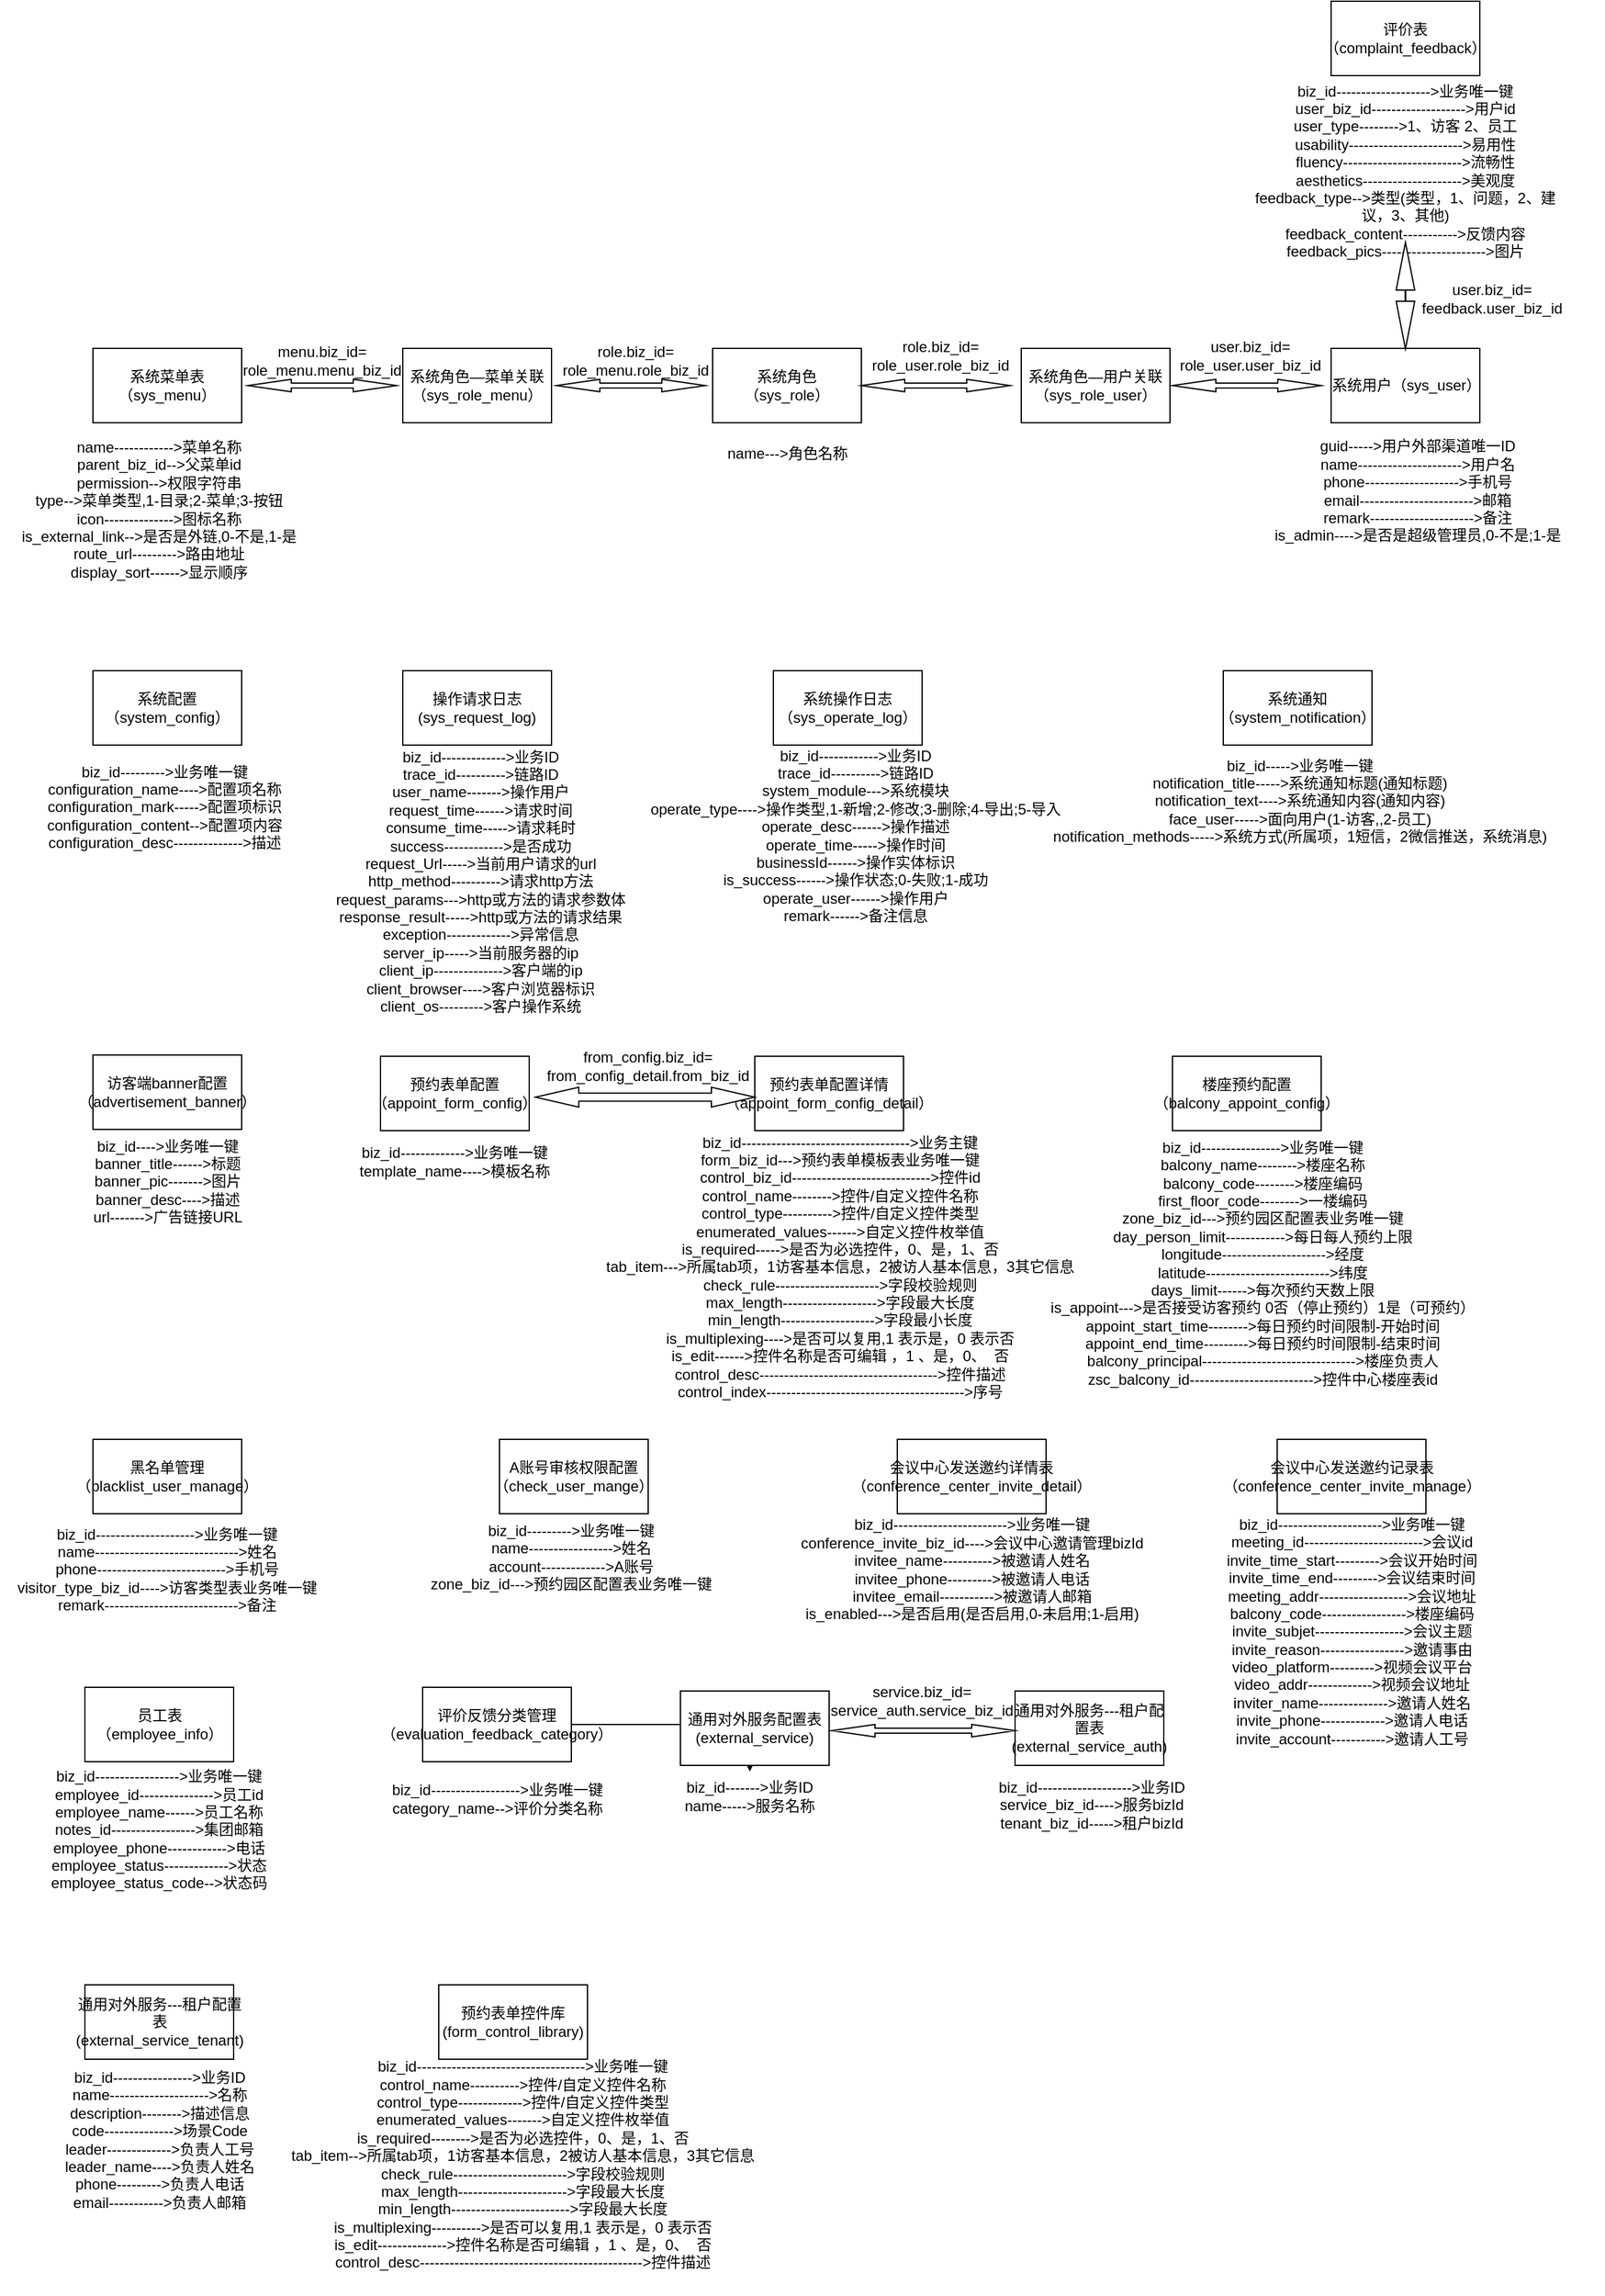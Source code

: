 <mxfile version="21.2.1" type="github">
  <diagram name="第 1 页" id="S5CsdBfcWxi_x1L4hnpd">
    <mxGraphModel dx="1621" dy="1020" grid="1" gridSize="10" guides="1" tooltips="1" connect="1" arrows="1" fold="1" page="0" pageScale="1" pageWidth="827" pageHeight="1169" math="0" shadow="0">
      <root>
        <mxCell id="0" />
        <mxCell id="1" parent="0" />
        <mxCell id="8aJ3rFpo03X7Fq3H-rf9-1" value="系统菜单表&lt;br&gt;（sys_menu）" style="rounded=0;whiteSpace=wrap;html=1;" vertex="1" parent="1">
          <mxGeometry x="-69" y="70" width="120" height="60" as="geometry" />
        </mxCell>
        <mxCell id="8aJ3rFpo03X7Fq3H-rf9-2" value="系统操作日志&lt;br&gt;（sys_operate_log）" style="rounded=0;whiteSpace=wrap;html=1;" vertex="1" parent="1">
          <mxGeometry x="480" y="330" width="120" height="60" as="geometry" />
        </mxCell>
        <mxCell id="8aJ3rFpo03X7Fq3H-rf9-3" value="操作请求日志(sys_request_log)" style="rounded=0;whiteSpace=wrap;html=1;" vertex="1" parent="1">
          <mxGeometry x="181" y="330" width="120" height="60" as="geometry" />
        </mxCell>
        <mxCell id="8aJ3rFpo03X7Fq3H-rf9-4" value="系统角色&lt;br&gt;（sys_role）" style="rounded=0;whiteSpace=wrap;html=1;" vertex="1" parent="1">
          <mxGeometry x="431" y="70" width="120" height="60" as="geometry" />
        </mxCell>
        <mxCell id="8aJ3rFpo03X7Fq3H-rf9-5" value="系统角色—菜单关联&lt;br&gt;（sys_role_menu）" style="rounded=0;whiteSpace=wrap;html=1;" vertex="1" parent="1">
          <mxGeometry x="181" y="70" width="120" height="60" as="geometry" />
        </mxCell>
        <mxCell id="8aJ3rFpo03X7Fq3H-rf9-6" value="系统角色—用户关联&lt;br&gt;（sys_role_user）" style="rounded=0;whiteSpace=wrap;html=1;" vertex="1" parent="1">
          <mxGeometry x="680" y="70" width="120" height="60" as="geometry" />
        </mxCell>
        <mxCell id="8aJ3rFpo03X7Fq3H-rf9-7" value="系统用户（sys_user）" style="rounded=0;whiteSpace=wrap;html=1;" vertex="1" parent="1">
          <mxGeometry x="930" y="70" width="120" height="60" as="geometry" />
        </mxCell>
        <mxCell id="8aJ3rFpo03X7Fq3H-rf9-8" value="系统配置&lt;br&gt;（system_config）" style="rounded=0;whiteSpace=wrap;html=1;" vertex="1" parent="1">
          <mxGeometry x="-69" y="330" width="120" height="60" as="geometry" />
        </mxCell>
        <mxCell id="8aJ3rFpo03X7Fq3H-rf9-9" value="系统通知&lt;br&gt;（system_notification）" style="rounded=0;whiteSpace=wrap;html=1;" vertex="1" parent="1">
          <mxGeometry x="843" y="330" width="120" height="60" as="geometry" />
        </mxCell>
        <mxCell id="8aJ3rFpo03X7Fq3H-rf9-10" value="" style="html=1;shadow=0;dashed=0;align=center;verticalAlign=middle;shape=mxgraph.arrows2.twoWayArrow;dy=0.6;dx=35;" vertex="1" parent="1">
          <mxGeometry x="56" y="95" width="120" height="10" as="geometry" />
        </mxCell>
        <mxCell id="8aJ3rFpo03X7Fq3H-rf9-11" value="menu.biz_id=&lt;br&gt;role_menu.menu_biz_id" style="text;strokeColor=none;align=center;fillColor=none;html=1;verticalAlign=middle;whiteSpace=wrap;rounded=0;" vertex="1" parent="1">
          <mxGeometry x="86" y="65" width="60" height="30" as="geometry" />
        </mxCell>
        <mxCell id="8aJ3rFpo03X7Fq3H-rf9-12" value="" style="html=1;shadow=0;dashed=0;align=center;verticalAlign=middle;shape=mxgraph.arrows2.twoWayArrow;dy=0.6;dx=35;" vertex="1" parent="1">
          <mxGeometry x="305" y="95" width="120" height="10" as="geometry" />
        </mxCell>
        <mxCell id="8aJ3rFpo03X7Fq3H-rf9-13" value="role.biz_id=&lt;br&gt;role_menu.role_biz_id" style="text;strokeColor=none;align=center;fillColor=none;html=1;verticalAlign=middle;whiteSpace=wrap;rounded=0;" vertex="1" parent="1">
          <mxGeometry x="339" y="65" width="60" height="30" as="geometry" />
        </mxCell>
        <mxCell id="8aJ3rFpo03X7Fq3H-rf9-14" value="" style="html=1;shadow=0;dashed=0;align=center;verticalAlign=middle;shape=mxgraph.arrows2.twoWayArrow;dy=0.6;dx=35;" vertex="1" parent="1">
          <mxGeometry x="551" y="95" width="120" height="10" as="geometry" />
        </mxCell>
        <mxCell id="8aJ3rFpo03X7Fq3H-rf9-15" value="role.biz_id=&lt;br&gt;role_user.role_biz_id" style="text;strokeColor=none;align=center;fillColor=none;html=1;verticalAlign=middle;whiteSpace=wrap;rounded=0;" vertex="1" parent="1">
          <mxGeometry x="585" y="61" width="60" height="30" as="geometry" />
        </mxCell>
        <mxCell id="8aJ3rFpo03X7Fq3H-rf9-16" value="" style="html=1;shadow=0;dashed=0;align=center;verticalAlign=middle;shape=mxgraph.arrows2.twoWayArrow;dy=0.6;dx=35;" vertex="1" parent="1">
          <mxGeometry x="802" y="95" width="120" height="10" as="geometry" />
        </mxCell>
        <mxCell id="8aJ3rFpo03X7Fq3H-rf9-17" value="user.biz_id=&lt;br&gt;role_user.user_biz_id" style="text;strokeColor=none;align=center;fillColor=none;html=1;verticalAlign=middle;whiteSpace=wrap;rounded=0;" vertex="1" parent="1">
          <mxGeometry x="835" y="61" width="60" height="30" as="geometry" />
        </mxCell>
        <mxCell id="8aJ3rFpo03X7Fq3H-rf9-19" value="name------------&amp;gt;菜单名称&lt;br&gt;parent_biz_id--&amp;gt;父菜单id&lt;br&gt;permission--&amp;gt;权限字符串&lt;br&gt;type--&amp;gt;菜单类型,1-目录;2-菜单;3-按钮&lt;br&gt;icon--------------&amp;gt;图标名称&lt;br&gt;is_external_link--&amp;gt;是否是外链,0-不是,1-是&lt;br&gt;route_url---------&amp;gt;路由地址&lt;br&gt;display_sort------&amp;gt;显示顺序" style="text;strokeColor=none;align=center;fillColor=none;html=1;verticalAlign=middle;whiteSpace=wrap;rounded=0;" vertex="1" parent="1">
          <mxGeometry x="-140" y="130" width="249" height="140" as="geometry" />
        </mxCell>
        <mxCell id="8aJ3rFpo03X7Fq3H-rf9-20" value="name---&amp;gt;角色名称" style="text;strokeColor=none;align=center;fillColor=none;html=1;verticalAlign=middle;whiteSpace=wrap;rounded=0;" vertex="1" parent="1">
          <mxGeometry x="432" y="140" width="119" height="30" as="geometry" />
        </mxCell>
        <mxCell id="8aJ3rFpo03X7Fq3H-rf9-21" value="guid-----&amp;gt;用户外部渠道唯一ID&lt;br&gt;name---------------------&amp;gt;用户名&lt;br&gt;phone-------------------&amp;gt;手机号&lt;br&gt;email-----------------------&amp;gt;邮箱&lt;br&gt;remark---------------------&amp;gt;备注&lt;br&gt;is_admin----&amp;gt;是否是超级管理员,0-不是;1-是" style="text;strokeColor=none;align=center;fillColor=none;html=1;verticalAlign=middle;whiteSpace=wrap;rounded=0;" vertex="1" parent="1">
          <mxGeometry x="860" y="120" width="280" height="130" as="geometry" />
        </mxCell>
        <mxCell id="8aJ3rFpo03X7Fq3H-rf9-22" value="biz_id---------&amp;gt;业务唯一键&lt;br&gt;configuration_name----&amp;gt;配置项名称&lt;br&gt;configuration_mark-----&amp;gt;配置项标识&lt;br&gt;configuration_content--&amp;gt;配置项内容configuration_desc--------------&amp;gt;描述" style="text;strokeColor=none;align=center;fillColor=none;html=1;verticalAlign=middle;whiteSpace=wrap;rounded=0;" vertex="1" parent="1">
          <mxGeometry x="-131" y="390" width="240" height="100" as="geometry" />
        </mxCell>
        <mxCell id="8aJ3rFpo03X7Fq3H-rf9-23" value="biz_id-------------&amp;gt;业务ID&lt;br&gt;trace_id----------&amp;gt;链路ID&lt;br&gt;user_name-------&amp;gt;操作用户&lt;br&gt;request_time------&amp;gt;请求时间&lt;br&gt;consume_time-----&amp;gt;请求耗时&lt;br&gt;success------------&amp;gt;是否成功&lt;br&gt;request_Url-----&amp;gt;当前用户请求的url&lt;br&gt;http_method----------&amp;gt;请求http方法&lt;br&gt;request_params---&amp;gt;http或方法的请求参数体&lt;br&gt;response_result-----&amp;gt;http或方法的请求结果&lt;br&gt;exception-------------&amp;gt;异常信息&lt;br&gt;server_ip-----&amp;gt;当前服务器的ip&lt;br&gt;client_ip--------------&amp;gt;客户端的ip&lt;br&gt;client_browser----&amp;gt;客户浏览器标识&lt;br&gt;client_os---------&amp;gt;客户操作系统" style="text;strokeColor=none;align=center;fillColor=none;html=1;verticalAlign=middle;whiteSpace=wrap;rounded=0;" vertex="1" parent="1">
          <mxGeometry x="109" y="380" width="270" height="240" as="geometry" />
        </mxCell>
        <mxCell id="8aJ3rFpo03X7Fq3H-rf9-24" value="biz_id------------&amp;gt;业务ID&lt;br&gt;trace_id----------&amp;gt;链路ID&lt;br&gt;system_module---&amp;gt;系统模块&lt;br&gt;operate_type----&amp;gt;操作类型,1-新增;2-修改;3-删除;4-导出;5-导入&lt;br&gt;operate_desc------&amp;gt;操作描述&lt;br&gt;operate_time-----&amp;gt;操作时间&lt;br&gt;businessId------&amp;gt;操作实体标识&lt;br&gt;is_success------&amp;gt;操作状态;0-失败;1-成功&lt;br&gt;operate_user------&amp;gt;操作用户&lt;br&gt;remark------&amp;gt;备注信息" style="text;strokeColor=none;align=center;fillColor=none;html=1;verticalAlign=middle;whiteSpace=wrap;rounded=0;" vertex="1" parent="1">
          <mxGeometry x="379" y="360" width="335" height="205" as="geometry" />
        </mxCell>
        <mxCell id="8aJ3rFpo03X7Fq3H-rf9-25" value="biz_id-----&amp;gt;业务唯一键&lt;br&gt;notification_title-----&amp;gt;系统通知标题(通知标题)&lt;br&gt;notification_text----&amp;gt;系统通知内容(通知内容)&lt;br&gt;face_user-----&amp;gt;面向用户(1-访客,,2-员工)&lt;br&gt;notification_methods-----&amp;gt;系统方式(所属项，1短信，2微信推送，系统消息)&lt;br&gt;" style="text;strokeColor=none;align=center;fillColor=none;html=1;verticalAlign=middle;whiteSpace=wrap;rounded=0;" vertex="1" parent="1">
          <mxGeometry x="700" y="330" width="410" height="210" as="geometry" />
        </mxCell>
        <mxCell id="8aJ3rFpo03X7Fq3H-rf9-26" value="访客端banner配置&lt;br&gt;（advertisement_banner）" style="rounded=0;whiteSpace=wrap;html=1;" vertex="1" parent="1">
          <mxGeometry x="-69" y="640" width="120" height="60" as="geometry" />
        </mxCell>
        <mxCell id="8aJ3rFpo03X7Fq3H-rf9-27" value="biz_id----&amp;gt;业务唯一键&lt;br&gt;banner_title------&amp;gt;标题&lt;br&gt;banner_pic-------&amp;gt;图片&lt;br&gt;banner_desc----&amp;gt;描述&lt;br&gt;url-------&amp;gt;广告链接URL&lt;br&gt;" style="text;strokeColor=none;align=center;fillColor=none;html=1;verticalAlign=middle;whiteSpace=wrap;rounded=0;" vertex="1" parent="1">
          <mxGeometry x="-109.5" y="682" width="201" height="120" as="geometry" />
        </mxCell>
        <mxCell id="8aJ3rFpo03X7Fq3H-rf9-28" value="预约表单配置&lt;br&gt;（appoint_form_config）" style="rounded=0;whiteSpace=wrap;html=1;" vertex="1" parent="1">
          <mxGeometry x="163" y="641" width="120" height="60" as="geometry" />
        </mxCell>
        <mxCell id="8aJ3rFpo03X7Fq3H-rf9-29" value="biz_id-------------&amp;gt;业务唯一键&lt;br&gt;template_name----&amp;gt;模板名称" style="text;strokeColor=none;align=center;fillColor=none;html=1;verticalAlign=middle;whiteSpace=wrap;rounded=0;" vertex="1" parent="1">
          <mxGeometry x="137.25" y="691" width="171.5" height="70" as="geometry" />
        </mxCell>
        <mxCell id="8aJ3rFpo03X7Fq3H-rf9-31" value="预约表单配置详情&lt;br&gt;（appoint_form_config_detail）" style="rounded=0;whiteSpace=wrap;html=1;" vertex="1" parent="1">
          <mxGeometry x="465" y="641" width="120" height="60" as="geometry" />
        </mxCell>
        <mxCell id="8aJ3rFpo03X7Fq3H-rf9-32" value="biz_id----------------------------------&amp;gt;业务主键&lt;br&gt;form_biz_id---&amp;gt;预约表单模板表业务唯一键&lt;br&gt;control_biz_id----------------------------&amp;gt;控件id&lt;br&gt;control_name--------&amp;gt;控件/自定义控件名称&lt;br&gt;control_type----------&amp;gt;控件/自定义控件类型&lt;br&gt;enumerated_values------&amp;gt;自定义控件枚举值&lt;br&gt;is_required-----&amp;gt;是否为必选控件，0、是，1、否&lt;br&gt;tab_item---&amp;gt;所属tab项，1访客基本信息，2被访人基本信息，3其它信息&lt;br&gt;check_rule---------------------&amp;gt;字段校验规则&lt;br&gt;max_length-------------------&amp;gt;字段最大长度&lt;br&gt;min_length-------------------&amp;gt;字段最小长度&lt;br&gt;is_multiplexing----&amp;gt;是否可以复用,1 表示是，0 表示否&lt;br&gt;is_edit------&amp;gt;控件名称是否可编辑 ，1 、是，0、&amp;nbsp; 否&lt;br&gt;control_desc------------------------------------&amp;gt;控件描述&lt;br&gt;control_index----------------------------------------&amp;gt;序号" style="text;strokeColor=none;align=center;fillColor=none;html=1;verticalAlign=middle;whiteSpace=wrap;rounded=0;" vertex="1" parent="1">
          <mxGeometry x="339" y="706" width="390" height="210" as="geometry" />
        </mxCell>
        <mxCell id="8aJ3rFpo03X7Fq3H-rf9-33" value="" style="html=1;shadow=0;dashed=0;align=center;verticalAlign=middle;shape=mxgraph.arrows2.twoWayArrow;dy=0.6;dx=35;" vertex="1" parent="1">
          <mxGeometry x="288" y="666" width="177" height="16" as="geometry" />
        </mxCell>
        <mxCell id="8aJ3rFpo03X7Fq3H-rf9-34" value="from_config.biz_id=&lt;br&gt;from_config_detail.from_biz_id" style="text;strokeColor=none;align=center;fillColor=none;html=1;verticalAlign=middle;whiteSpace=wrap;rounded=0;" vertex="1" parent="1">
          <mxGeometry x="291.5" y="613" width="173.5" height="71" as="geometry" />
        </mxCell>
        <mxCell id="8aJ3rFpo03X7Fq3H-rf9-35" value="楼座预约配置&lt;br&gt;（balcony_appoint_config）" style="rounded=0;whiteSpace=wrap;html=1;" vertex="1" parent="1">
          <mxGeometry x="802" y="641" width="120" height="60" as="geometry" />
        </mxCell>
        <mxCell id="8aJ3rFpo03X7Fq3H-rf9-36" value="biz_id----------------&amp;gt;业务唯一键&lt;br&gt;balcony_name--------&amp;gt;楼座名称&lt;br&gt;balcony_code--------&amp;gt;楼座编码&lt;br&gt;first_floor_code--------&amp;gt;一楼编码&lt;br&gt;zone_biz_id---&amp;gt;预约园区配置表业务唯一键&lt;br&gt;day_person_limit------------&amp;gt;每日每人预约上限&lt;br&gt;longitude---------------------&amp;gt;经度&lt;br&gt;latitude-------------------------&amp;gt;纬度&lt;br&gt;days_limit------&amp;gt;每次预约天数上限&lt;br&gt;is_appoint---&amp;gt;是否接受访客预约 0否（停止预约）1是（可预约）&lt;br&gt;appoint_start_time--------&amp;gt;每日预约时间限制-开始时间&lt;br&gt;appoint_end_time---------&amp;gt;每日预约时间限制-结束时间&lt;br&gt;balcony_principal-------------------------------&amp;gt;楼座负责人&lt;br&gt;zsc_balcony_id-------------------------&amp;gt;控件中心楼座表id" style="text;strokeColor=none;align=center;fillColor=none;html=1;verticalAlign=middle;whiteSpace=wrap;rounded=0;" vertex="1" parent="1">
          <mxGeometry x="690" y="703" width="370" height="209" as="geometry" />
        </mxCell>
        <mxCell id="8aJ3rFpo03X7Fq3H-rf9-37" value="黑名单管理&lt;br&gt;（blacklist_user_manage）" style="rounded=0;whiteSpace=wrap;html=1;" vertex="1" parent="1">
          <mxGeometry x="-69" y="950" width="120" height="60" as="geometry" />
        </mxCell>
        <mxCell id="8aJ3rFpo03X7Fq3H-rf9-38" value="biz_id--------------------&amp;gt;业务唯一键&lt;br&gt;name-----------------------------&amp;gt;姓名&lt;br&gt;phone--------------------------&amp;gt;手机号&lt;br&gt;visitor_type_biz_id----&amp;gt;访客类型表业务唯一键&lt;br&gt;remark---------------------------&amp;gt;备注" style="text;strokeColor=none;align=center;fillColor=none;html=1;verticalAlign=middle;whiteSpace=wrap;rounded=0;" vertex="1" parent="1">
          <mxGeometry x="-144" y="1000" width="270" height="110" as="geometry" />
        </mxCell>
        <mxCell id="8aJ3rFpo03X7Fq3H-rf9-39" value="A账号审核权限配置&lt;br&gt;（check_user_mange）" style="rounded=0;whiteSpace=wrap;html=1;" vertex="1" parent="1">
          <mxGeometry x="259" y="950" width="120" height="60" as="geometry" />
        </mxCell>
        <mxCell id="8aJ3rFpo03X7Fq3H-rf9-40" value="biz_id---------&amp;gt;业务唯一键&lt;br&gt;name-----------------&amp;gt;姓名&lt;br&gt;account-------------&amp;gt;A账号&lt;br&gt;zone_biz_id---&amp;gt;预约园区配置表业务唯一键&lt;br&gt;" style="text;strokeColor=none;align=center;fillColor=none;html=1;verticalAlign=middle;whiteSpace=wrap;rounded=0;" vertex="1" parent="1">
          <mxGeometry x="190" y="1000" width="254" height="90" as="geometry" />
        </mxCell>
        <mxCell id="8aJ3rFpo03X7Fq3H-rf9-41" value="评价表&lt;br&gt;（complaint_feedback）" style="rounded=0;whiteSpace=wrap;html=1;" vertex="1" parent="1">
          <mxGeometry x="930" y="-210" width="120" height="60" as="geometry" />
        </mxCell>
        <mxCell id="8aJ3rFpo03X7Fq3H-rf9-42" value="biz_id-------------------&amp;gt;业务唯一键&lt;br&gt;user_biz_id-------------------&amp;gt;用户id&lt;br&gt;user_type--------&amp;gt;1、访客 2、员工&lt;br&gt;usability-----------------------&amp;gt;易用性&lt;br&gt;fluency------------------------&amp;gt;流畅性&lt;br&gt;aesthetics--------------------&amp;gt;美观度&lt;br&gt;feedback_type--&amp;gt;类型(类型，1、问题，2、建议，3、其他)&lt;br&gt;feedback_content-----------&amp;gt;反馈内容&lt;br&gt;feedback_pics---------------------&amp;gt;图片" style="text;strokeColor=none;align=center;fillColor=none;html=1;verticalAlign=middle;whiteSpace=wrap;rounded=0;" vertex="1" parent="1">
          <mxGeometry x="860" y="-153" width="260" height="160" as="geometry" />
        </mxCell>
        <mxCell id="8aJ3rFpo03X7Fq3H-rf9-44" value="" style="html=1;shadow=0;dashed=0;align=center;verticalAlign=middle;shape=mxgraph.arrows2.twoWayArrow;dy=0.97;dx=38.5;rotation=-90;" vertex="1" parent="1">
          <mxGeometry x="947" y="20" width="86" height="15" as="geometry" />
        </mxCell>
        <mxCell id="8aJ3rFpo03X7Fq3H-rf9-45" value="user.biz_id=&lt;br&gt;feedback.user_biz_id" style="text;strokeColor=none;align=center;fillColor=none;html=1;verticalAlign=middle;whiteSpace=wrap;rounded=0;" vertex="1" parent="1">
          <mxGeometry x="970" y="-5" width="180" height="70" as="geometry" />
        </mxCell>
        <mxCell id="8aJ3rFpo03X7Fq3H-rf9-46" value="会议中心发送邀约详情表（conference_center_invite_detail）" style="rounded=0;whiteSpace=wrap;html=1;" vertex="1" parent="1">
          <mxGeometry x="580" y="950" width="120" height="60" as="geometry" />
        </mxCell>
        <mxCell id="8aJ3rFpo03X7Fq3H-rf9-47" value="biz_id-----------------------&amp;gt;业务唯一键&lt;br&gt;conference_invite_biz_id----&amp;gt;会议中心邀请管理bizId&lt;br&gt;invitee_name----------&amp;gt;被邀请人姓名&lt;br&gt;invitee_phone---------&amp;gt;被邀请人电话&lt;br&gt;invitee_email-----------&amp;gt;被邀请人邮箱&lt;br&gt;is_enabled---&amp;gt;是否启用(是否启用,0-未启用;1-启用)&lt;br&gt;" style="text;strokeColor=none;align=center;fillColor=none;html=1;verticalAlign=middle;whiteSpace=wrap;rounded=0;" vertex="1" parent="1">
          <mxGeometry x="495.5" y="965" width="289" height="180" as="geometry" />
        </mxCell>
        <mxCell id="8aJ3rFpo03X7Fq3H-rf9-49" value="会议中心发送邀约记录表（conference_center_invite_manage）" style="rounded=0;whiteSpace=wrap;html=1;" vertex="1" parent="1">
          <mxGeometry x="886.5" y="950" width="120" height="60" as="geometry" />
        </mxCell>
        <mxCell id="8aJ3rFpo03X7Fq3H-rf9-50" value="biz_id---------------------&amp;gt;业务唯一键&lt;br&gt;meeting_id------------------------&amp;gt;会议id&lt;br&gt;invite_time_start---------&amp;gt;会议开始时间&lt;br&gt;invite_time_end---------&amp;gt;会议结束时间&lt;br&gt;meeting_addr------------------&amp;gt;会议地址&lt;br&gt;balcony_code-----------------&amp;gt;楼座编码&lt;br&gt;invite_subjet------------------&amp;gt;会议主题&lt;br&gt;invite_reason-----------------&amp;gt;邀请事由&lt;br&gt;video_platform---------&amp;gt;视频会议平台&lt;br&gt;video_addr-------------&amp;gt;视频会议地址&lt;br&gt;inviter_name--------------&amp;gt;邀请人姓名&lt;br&gt;invite_phone-------------&amp;gt;邀请人电话&lt;br&gt;invite_account-----------&amp;gt;邀请人工号" style="text;strokeColor=none;align=center;fillColor=none;html=1;verticalAlign=middle;whiteSpace=wrap;rounded=0;" vertex="1" parent="1">
          <mxGeometry x="827.5" y="1000" width="238" height="210" as="geometry" />
        </mxCell>
        <mxCell id="8aJ3rFpo03X7Fq3H-rf9-51" value="员工表&lt;br&gt;（employee_info）" style="rounded=0;whiteSpace=wrap;html=1;" vertex="1" parent="1">
          <mxGeometry x="-75.5" y="1150" width="120" height="60" as="geometry" />
        </mxCell>
        <mxCell id="8aJ3rFpo03X7Fq3H-rf9-52" value="biz_id-----------------&amp;gt;业务唯一键&lt;br&gt;employee_id---------------&amp;gt;员工id&lt;br&gt;employee_name------&amp;gt;员工名称&lt;br&gt;notes_id-----------------&amp;gt;集团邮箱&lt;br&gt;employee_phone------------&amp;gt;电话&lt;br&gt;employee_status-------------&amp;gt;状态&lt;br&gt;employee_status_code--&amp;gt;状态码&lt;br&gt;" style="text;strokeColor=none;align=center;fillColor=none;html=1;verticalAlign=middle;whiteSpace=wrap;rounded=0;" vertex="1" parent="1">
          <mxGeometry x="-125.87" y="1200" width="220.75" height="130" as="geometry" />
        </mxCell>
        <mxCell id="8aJ3rFpo03X7Fq3H-rf9-64" value="" style="edgeStyle=orthogonalEdgeStyle;rounded=0;orthogonalLoop=1;jettySize=auto;html=1;" edge="1" parent="1" source="8aJ3rFpo03X7Fq3H-rf9-53" target="8aJ3rFpo03X7Fq3H-rf9-56">
          <mxGeometry relative="1" as="geometry" />
        </mxCell>
        <mxCell id="8aJ3rFpo03X7Fq3H-rf9-53" value="评价反馈分类管理&lt;br&gt;（evaluation_feedback_category）" style="rounded=0;whiteSpace=wrap;html=1;" vertex="1" parent="1">
          <mxGeometry x="197" y="1150" width="120" height="60" as="geometry" />
        </mxCell>
        <mxCell id="8aJ3rFpo03X7Fq3H-rf9-54" value="biz_id------------------&amp;gt;业务唯一键&lt;br&gt;category_name--&amp;gt;评价分类名称&lt;br&gt;" style="text;strokeColor=none;align=center;fillColor=none;html=1;verticalAlign=middle;whiteSpace=wrap;rounded=0;" vertex="1" parent="1">
          <mxGeometry x="150.5" y="1210" width="213" height="60" as="geometry" />
        </mxCell>
        <mxCell id="8aJ3rFpo03X7Fq3H-rf9-55" value="通用对外服务配置表&lt;br&gt;(external_service)" style="rounded=0;whiteSpace=wrap;html=1;" vertex="1" parent="1">
          <mxGeometry x="405" y="1153" width="120" height="60" as="geometry" />
        </mxCell>
        <mxCell id="8aJ3rFpo03X7Fq3H-rf9-56" value="biz_id-------&amp;gt;业务ID&lt;br&gt;name-----&amp;gt;服务名称" style="text;strokeColor=none;align=center;fillColor=none;html=1;verticalAlign=middle;whiteSpace=wrap;rounded=0;" vertex="1" parent="1">
          <mxGeometry x="368" y="1218" width="186" height="40" as="geometry" />
        </mxCell>
        <mxCell id="8aJ3rFpo03X7Fq3H-rf9-57" value="通用对外服务---租户配置表(external_service_auth)" style="rounded=0;whiteSpace=wrap;html=1;" vertex="1" parent="1">
          <mxGeometry x="675" y="1153" width="120" height="60" as="geometry" />
        </mxCell>
        <mxCell id="8aJ3rFpo03X7Fq3H-rf9-58" value="biz_id-------------------&amp;gt;业务ID&lt;br&gt;service_biz_id----&amp;gt;服务bizId&lt;br&gt;tenant_biz_id-----&amp;gt;租户bizId" style="text;strokeColor=none;align=center;fillColor=none;html=1;verticalAlign=middle;whiteSpace=wrap;rounded=0;" vertex="1" parent="1">
          <mxGeometry x="646.5" y="1210" width="180" height="70" as="geometry" />
        </mxCell>
        <mxCell id="8aJ3rFpo03X7Fq3H-rf9-59" value="" style="html=1;shadow=0;dashed=0;align=center;verticalAlign=middle;shape=mxgraph.arrows2.twoWayArrow;dy=0.6;dx=35;" vertex="1" parent="1">
          <mxGeometry x="527" y="1180" width="148" height="10" as="geometry" />
        </mxCell>
        <mxCell id="8aJ3rFpo03X7Fq3H-rf9-60" value="service.biz_id=&lt;br&gt;service_auth.service_biz_id" style="text;strokeColor=none;align=center;fillColor=none;html=1;verticalAlign=middle;whiteSpace=wrap;rounded=0;" vertex="1" parent="1">
          <mxGeometry x="525" y="1128" width="150" height="65" as="geometry" />
        </mxCell>
        <mxCell id="8aJ3rFpo03X7Fq3H-rf9-62" value="通用对外服务---租户配置表(external_service_tenant)" style="rounded=0;whiteSpace=wrap;html=1;" vertex="1" parent="1">
          <mxGeometry x="-75.5" y="1390" width="120" height="60" as="geometry" />
        </mxCell>
        <mxCell id="8aJ3rFpo03X7Fq3H-rf9-63" value="biz_id----------------&amp;gt;业务ID&lt;br&gt;name--------------------&amp;gt;名称&lt;br&gt;description--------&amp;gt;描述信息&lt;br&gt;code--------------&amp;gt;场景Code&lt;br&gt;leader-------------&amp;gt;负责人工号&lt;br&gt;leader_name----&amp;gt;负责人姓名&lt;br&gt;phone---------&amp;gt;负责人电话&lt;br&gt;email-----------&amp;gt;负责人邮箱" style="text;strokeColor=none;align=center;fillColor=none;html=1;verticalAlign=middle;whiteSpace=wrap;rounded=0;" vertex="1" parent="1">
          <mxGeometry x="-115.5" y="1450" width="200" height="130" as="geometry" />
        </mxCell>
        <mxCell id="8aJ3rFpo03X7Fq3H-rf9-65" value="预约表单控件库&lt;br&gt;(form_control_library)" style="rounded=0;whiteSpace=wrap;html=1;" vertex="1" parent="1">
          <mxGeometry x="210" y="1390" width="120" height="60" as="geometry" />
        </mxCell>
        <mxCell id="8aJ3rFpo03X7Fq3H-rf9-66" value="biz_id----------------------------------&amp;gt;业务唯一键&lt;br&gt;control_name----------&amp;gt;控件/自定义控件名称&lt;br&gt;control_type-------------&amp;gt;控件/自定义控件类型&lt;br&gt;enumerated_values-------&amp;gt;自定义控件枚举值&lt;br&gt;is_required--------&amp;gt;是否为必选控件，0、是，1、否&lt;br&gt;tab_item--&amp;gt;所属tab项，1访客基本信息，2被访人基本信息，3其它信息&lt;br&gt;check_rule-----------------------&amp;gt;字段校验规则&lt;br&gt;max_length----------------------&amp;gt;字段最大长度&lt;br&gt;min_length------------------------&amp;gt;字段最大长度&lt;br&gt;is_multiplexing----------&amp;gt;是否可以复用,1 表示是，0 表示否&lt;br&gt;is_edit--------------&amp;gt;控件名称是否可编辑 ，1 、是，0、&amp;nbsp; 否&lt;br&gt;control_desc---------------------------------------------&amp;gt;控件描述&lt;br&gt;" style="text;strokeColor=none;align=center;fillColor=none;html=1;verticalAlign=middle;whiteSpace=wrap;rounded=0;" vertex="1" parent="1">
          <mxGeometry x="89.5" y="1430" width="375.5" height="210" as="geometry" />
        </mxCell>
      </root>
    </mxGraphModel>
  </diagram>
</mxfile>
